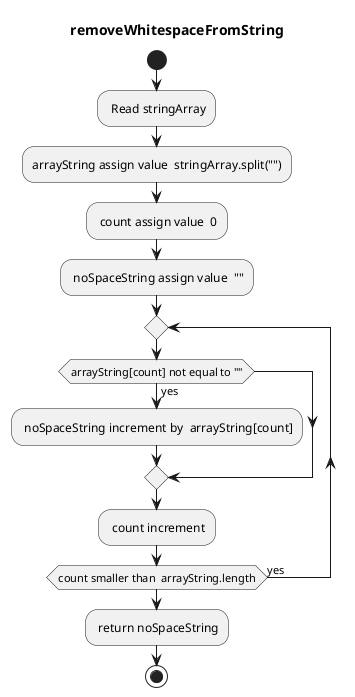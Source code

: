 @startuml RemoveWhitespaceFromString
title removeWhitespaceFromString
start
: Read stringArray;
:arrayString assign value  stringArray.split("");
: count assign value  0;
: noSpaceString assign value  ""; 
repeat  
  if (arrayString[count] not equal to "") then (yes)
    : noSpaceString increment by  arrayString[count];  
  endif 
  : count increment;
repeat while (count smaller than  arrayString.length) is (yes)
: return noSpaceString; 
stop
@enduml